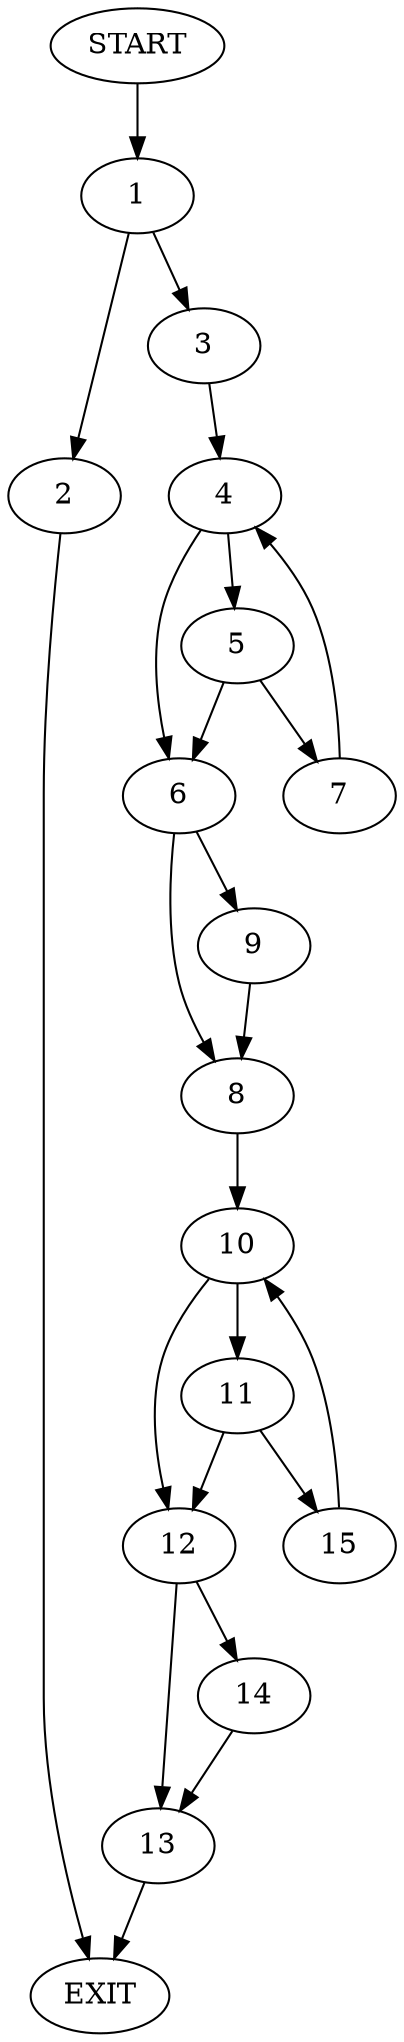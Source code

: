 digraph {
0 [label="START"]
16 [label="EXIT"]
0 -> 1
1 -> 2
1 -> 3
3 -> 4
2 -> 16
4 -> 5
4 -> 6
5 -> 6
5 -> 7
6 -> 8
6 -> 9
7 -> 4
8 -> 10
9 -> 8
10 -> 11
10 -> 12
12 -> 13
12 -> 14
11 -> 12
11 -> 15
15 -> 10
13 -> 16
14 -> 13
}
